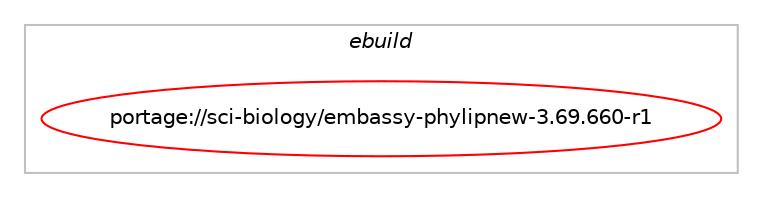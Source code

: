 digraph prolog {

# *************
# Graph options
# *************

newrank=true;
concentrate=true;
compound=true;
graph [rankdir=LR,fontname=Helvetica,fontsize=10,ranksep=1.5];#, ranksep=2.5, nodesep=0.2];
edge  [arrowhead=vee];
node  [fontname=Helvetica,fontsize=10];

# **********
# The ebuild
# **********

subgraph cluster_leftcol {
color=gray;
label=<<i>ebuild</i>>;
id [label="portage://sci-biology/embassy-phylipnew-3.69.660-r1", color=red, width=4, href="../sci-biology/embassy-phylipnew-3.69.660-r1.svg"];
}

# ****************
# The dependencies
# ****************

subgraph cluster_midcol {
color=gray;
label=<<i>dependencies</i>>;
subgraph cluster_compile {
fillcolor="#eeeeee";
style=filled;
label=<<i>compile</i>>;
# *** BEGIN UNKNOWN DEPENDENCY TYPE (TODO) ***
# id -> equal(use_conditional_group(positive,X,portage://sci-biology/embassy-phylipnew-3.69.660-r1,[package_dependency(portage://sci-biology/embassy-phylipnew-3.69.660-r1,install,no,x11-libs,libXt,none,[,,],[],[])]))
# *** END UNKNOWN DEPENDENCY TYPE (TODO) ***

# *** BEGIN UNKNOWN DEPENDENCY TYPE (TODO) ***
# id -> equal(use_conditional_group(positive,mysql,portage://sci-biology/embassy-phylipnew-3.69.660-r1,[package_dependency(portage://sci-biology/embassy-phylipnew-3.69.660-r1,install,no,dev-db,mysql-connector-c,none,[,,],[slot(0),equal],[])]))
# *** END UNKNOWN DEPENDENCY TYPE (TODO) ***

# *** BEGIN UNKNOWN DEPENDENCY TYPE (TODO) ***
# id -> equal(use_conditional_group(positive,pdf,portage://sci-biology/embassy-phylipnew-3.69.660-r1,[package_dependency(portage://sci-biology/embassy-phylipnew-3.69.660-r1,install,no,media-libs,libharu,none,[,,],any_same_slot,[])]))
# *** END UNKNOWN DEPENDENCY TYPE (TODO) ***

# *** BEGIN UNKNOWN DEPENDENCY TYPE (TODO) ***
# id -> equal(use_conditional_group(positive,png,portage://sci-biology/embassy-phylipnew-3.69.660-r1,[package_dependency(portage://sci-biology/embassy-phylipnew-3.69.660-r1,install,no,media-libs,gd,none,[,,],[slot(2),equal],[use(enable(png),none)])]))
# *** END UNKNOWN DEPENDENCY TYPE (TODO) ***

# *** BEGIN UNKNOWN DEPENDENCY TYPE (TODO) ***
# id -> equal(use_conditional_group(positive,postgres,portage://sci-biology/embassy-phylipnew-3.69.660-r1,[package_dependency(portage://sci-biology/embassy-phylipnew-3.69.660-r1,install,no,dev-db,postgresql,none,[,,],any_same_slot,[])]))
# *** END UNKNOWN DEPENDENCY TYPE (TODO) ***

# *** BEGIN UNKNOWN DEPENDENCY TYPE (TODO) ***
# id -> equal(package_dependency(portage://sci-biology/embassy-phylipnew-3.69.660-r1,install,no,dev-libs,expat,none,[,,],[],[]))
# *** END UNKNOWN DEPENDENCY TYPE (TODO) ***

# *** BEGIN UNKNOWN DEPENDENCY TYPE (TODO) ***
# id -> equal(package_dependency(portage://sci-biology/embassy-phylipnew-3.69.660-r1,install,no,dev-libs,libpcre,none,[,,],[slot(3)],[]))
# *** END UNKNOWN DEPENDENCY TYPE (TODO) ***

# *** BEGIN UNKNOWN DEPENDENCY TYPE (TODO) ***
# id -> equal(package_dependency(portage://sci-biology/embassy-phylipnew-3.69.660-r1,install,no,sci-biology,emboss,greaterequal,[6.6.0,,-r1,6.6.0-r1],[],[use(equal(mysql),none),use(equal(pdf),none),use(equal(png),none),use(equal(postgres),none),use(equal(X),none)]))
# *** END UNKNOWN DEPENDENCY TYPE (TODO) ***

# *** BEGIN UNKNOWN DEPENDENCY TYPE (TODO) ***
# id -> equal(package_dependency(portage://sci-biology/embassy-phylipnew-3.69.660-r1,install,no,sci-libs,plplot,none,[,,],any_same_slot,[]))
# *** END UNKNOWN DEPENDENCY TYPE (TODO) ***

# *** BEGIN UNKNOWN DEPENDENCY TYPE (TODO) ***
# id -> equal(package_dependency(portage://sci-biology/embassy-phylipnew-3.69.660-r1,install,no,sys-libs,zlib,none,[,,],[],[]))
# *** END UNKNOWN DEPENDENCY TYPE (TODO) ***

}
subgraph cluster_compileandrun {
fillcolor="#eeeeee";
style=filled;
label=<<i>compile and run</i>>;
}
subgraph cluster_run {
fillcolor="#eeeeee";
style=filled;
label=<<i>run</i>>;
# *** BEGIN UNKNOWN DEPENDENCY TYPE (TODO) ***
# id -> equal(use_conditional_group(positive,X,portage://sci-biology/embassy-phylipnew-3.69.660-r1,[package_dependency(portage://sci-biology/embassy-phylipnew-3.69.660-r1,run,no,x11-libs,libXt,none,[,,],[],[])]))
# *** END UNKNOWN DEPENDENCY TYPE (TODO) ***

# *** BEGIN UNKNOWN DEPENDENCY TYPE (TODO) ***
# id -> equal(use_conditional_group(positive,mysql,portage://sci-biology/embassy-phylipnew-3.69.660-r1,[package_dependency(portage://sci-biology/embassy-phylipnew-3.69.660-r1,run,no,dev-db,mysql-connector-c,none,[,,],[slot(0),equal],[])]))
# *** END UNKNOWN DEPENDENCY TYPE (TODO) ***

# *** BEGIN UNKNOWN DEPENDENCY TYPE (TODO) ***
# id -> equal(use_conditional_group(positive,pdf,portage://sci-biology/embassy-phylipnew-3.69.660-r1,[package_dependency(portage://sci-biology/embassy-phylipnew-3.69.660-r1,run,no,media-libs,libharu,none,[,,],any_same_slot,[])]))
# *** END UNKNOWN DEPENDENCY TYPE (TODO) ***

# *** BEGIN UNKNOWN DEPENDENCY TYPE (TODO) ***
# id -> equal(use_conditional_group(positive,png,portage://sci-biology/embassy-phylipnew-3.69.660-r1,[package_dependency(portage://sci-biology/embassy-phylipnew-3.69.660-r1,run,no,media-libs,gd,none,[,,],[slot(2),equal],[use(enable(png),none)])]))
# *** END UNKNOWN DEPENDENCY TYPE (TODO) ***

# *** BEGIN UNKNOWN DEPENDENCY TYPE (TODO) ***
# id -> equal(use_conditional_group(positive,postgres,portage://sci-biology/embassy-phylipnew-3.69.660-r1,[package_dependency(portage://sci-biology/embassy-phylipnew-3.69.660-r1,run,no,dev-db,postgresql,none,[,,],any_same_slot,[])]))
# *** END UNKNOWN DEPENDENCY TYPE (TODO) ***

# *** BEGIN UNKNOWN DEPENDENCY TYPE (TODO) ***
# id -> equal(package_dependency(portage://sci-biology/embassy-phylipnew-3.69.660-r1,run,no,dev-libs,expat,none,[,,],[],[]))
# *** END UNKNOWN DEPENDENCY TYPE (TODO) ***

# *** BEGIN UNKNOWN DEPENDENCY TYPE (TODO) ***
# id -> equal(package_dependency(portage://sci-biology/embassy-phylipnew-3.69.660-r1,run,no,dev-libs,libpcre,none,[,,],[slot(3)],[]))
# *** END UNKNOWN DEPENDENCY TYPE (TODO) ***

# *** BEGIN UNKNOWN DEPENDENCY TYPE (TODO) ***
# id -> equal(package_dependency(portage://sci-biology/embassy-phylipnew-3.69.660-r1,run,no,sci-biology,emboss,greaterequal,[6.6.0,,-r1,6.6.0-r1],[],[use(equal(mysql),none),use(equal(pdf),none),use(equal(png),none),use(equal(postgres),none),use(equal(X),none)]))
# *** END UNKNOWN DEPENDENCY TYPE (TODO) ***

# *** BEGIN UNKNOWN DEPENDENCY TYPE (TODO) ***
# id -> equal(package_dependency(portage://sci-biology/embassy-phylipnew-3.69.660-r1,run,no,sci-libs,plplot,none,[,,],any_same_slot,[]))
# *** END UNKNOWN DEPENDENCY TYPE (TODO) ***

# *** BEGIN UNKNOWN DEPENDENCY TYPE (TODO) ***
# id -> equal(package_dependency(portage://sci-biology/embassy-phylipnew-3.69.660-r1,run,no,sys-libs,zlib,none,[,,],[],[]))
# *** END UNKNOWN DEPENDENCY TYPE (TODO) ***

}
}

# **************
# The candidates
# **************

subgraph cluster_choices {
rank=same;
color=gray;
label=<<i>candidates</i>>;

}

}
